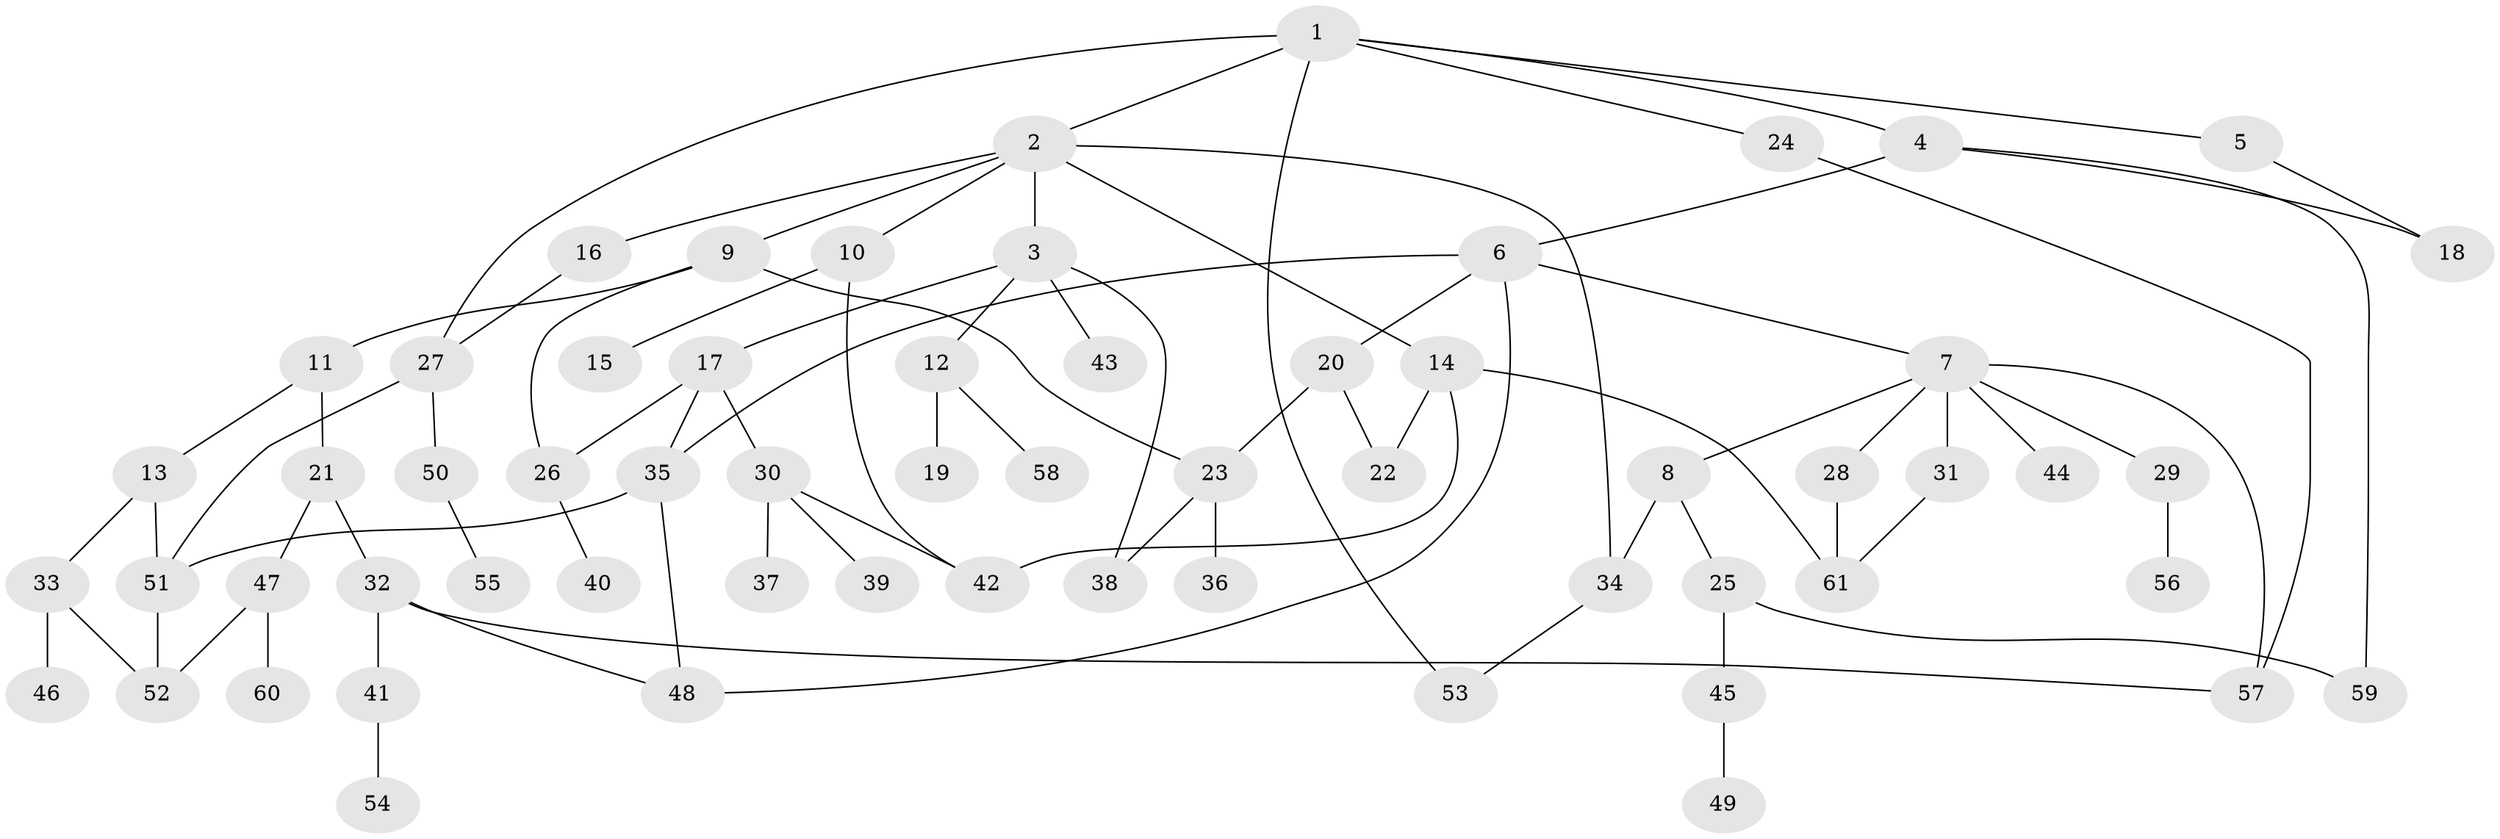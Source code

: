 // coarse degree distribution, {6: 0.06666666666666667, 7: 0.06666666666666667, 11: 0.03333333333333333, 2: 0.1, 5: 0.06666666666666667, 3: 0.16666666666666666, 4: 0.06666666666666667, 8: 0.03333333333333333, 1: 0.4}
// Generated by graph-tools (version 1.1) at 2025/16/03/04/25 18:16:48]
// undirected, 61 vertices, 82 edges
graph export_dot {
graph [start="1"]
  node [color=gray90,style=filled];
  1;
  2;
  3;
  4;
  5;
  6;
  7;
  8;
  9;
  10;
  11;
  12;
  13;
  14;
  15;
  16;
  17;
  18;
  19;
  20;
  21;
  22;
  23;
  24;
  25;
  26;
  27;
  28;
  29;
  30;
  31;
  32;
  33;
  34;
  35;
  36;
  37;
  38;
  39;
  40;
  41;
  42;
  43;
  44;
  45;
  46;
  47;
  48;
  49;
  50;
  51;
  52;
  53;
  54;
  55;
  56;
  57;
  58;
  59;
  60;
  61;
  1 -- 2;
  1 -- 4;
  1 -- 5;
  1 -- 24;
  1 -- 27;
  1 -- 53;
  2 -- 3;
  2 -- 9;
  2 -- 10;
  2 -- 14;
  2 -- 16;
  2 -- 34;
  3 -- 12;
  3 -- 17;
  3 -- 38;
  3 -- 43;
  4 -- 6;
  4 -- 18;
  4 -- 59;
  5 -- 18;
  6 -- 7;
  6 -- 20;
  6 -- 48;
  6 -- 35;
  7 -- 8;
  7 -- 28;
  7 -- 29;
  7 -- 31;
  7 -- 44;
  7 -- 57;
  8 -- 25;
  8 -- 34;
  9 -- 11;
  9 -- 23;
  9 -- 26;
  10 -- 15;
  10 -- 42;
  11 -- 13;
  11 -- 21;
  12 -- 19;
  12 -- 58;
  13 -- 33;
  13 -- 51;
  14 -- 22;
  14 -- 61;
  14 -- 42;
  16 -- 27;
  17 -- 26;
  17 -- 30;
  17 -- 35;
  20 -- 23;
  20 -- 22;
  21 -- 32;
  21 -- 47;
  23 -- 36;
  23 -- 38;
  24 -- 57;
  25 -- 45;
  25 -- 59;
  26 -- 40;
  27 -- 50;
  27 -- 51;
  28 -- 61;
  29 -- 56;
  30 -- 37;
  30 -- 39;
  30 -- 42;
  31 -- 61;
  32 -- 41;
  32 -- 48;
  32 -- 57;
  33 -- 46;
  33 -- 52;
  34 -- 53;
  35 -- 48;
  35 -- 51;
  41 -- 54;
  45 -- 49;
  47 -- 52;
  47 -- 60;
  50 -- 55;
  51 -- 52;
}
